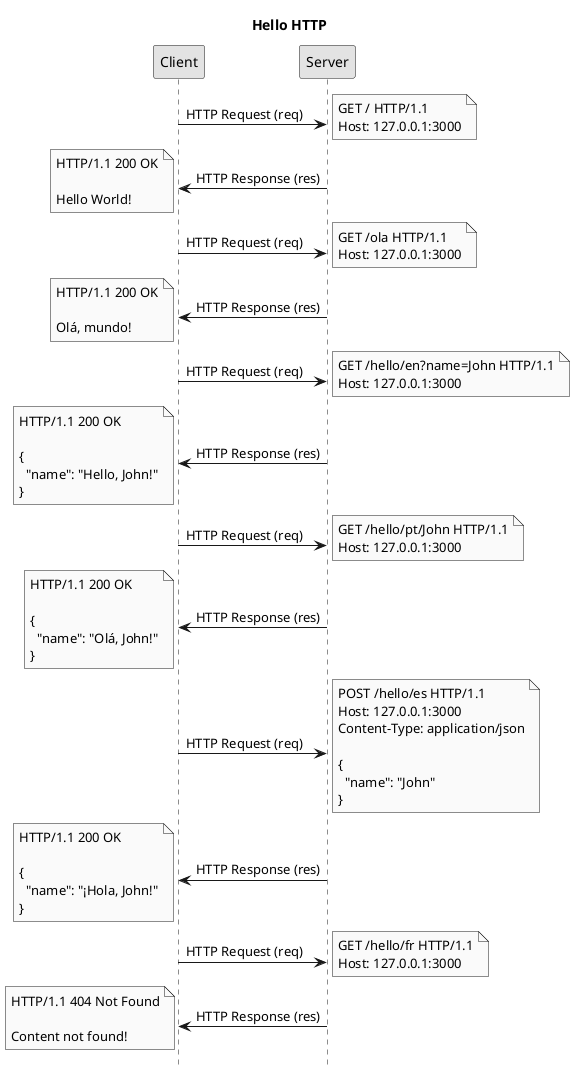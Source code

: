 @startuml
title Hello HTTP
hide footbox
skinparam monochrome true

Client -> Server: HTTP Request (req)
note right: GET / HTTP/1.1\nHost: 127.0.0.1:3000
Server -> Client: HTTP Response (res)
note left: HTTP/1.1 200 OK\n\nHello World!

Client -> Server: HTTP Request (req)
note right: GET /ola HTTP/1.1\nHost: 127.0.0.1:3000
Server -> Client: HTTP Response (res)
note left: HTTP/1.1 200 OK\n\nOlá, mundo!

Client -> Server: HTTP Request (req)
note right: GET /hello/en?name=John HTTP/1.1\nHost: 127.0.0.1:3000
Server -> Client: HTTP Response (res)
note left: HTTP/1.1 200 OK\n\n{\n  "name": "Hello, John!"\n}

Client -> Server: HTTP Request (req)
note right: GET /hello/pt/John HTTP/1.1\nHost: 127.0.0.1:3000
Server -> Client: HTTP Response (res)
note left: HTTP/1.1 200 OK\n\n{\n  "name": "Olá, John!"\n}

Client -> Server: HTTP Request (req)
note right: POST /hello/es HTTP/1.1\nHost: 127.0.0.1:3000\nContent-Type: application/json\n\n{\n  "name": "John"\n}
Server -> Client: HTTP Response (res)
note left: HTTP/1.1 200 OK\n\n{\n  "name": "¡Hola, John!"\n}

Client -> Server: HTTP Request (req)
note right: GET /hello/fr HTTP/1.1\nHost: 127.0.0.1:3000
Server -> Client: HTTP Response (res)
note left: HTTP/1.1 404 Not Found\n\nContent not found!
@enduml